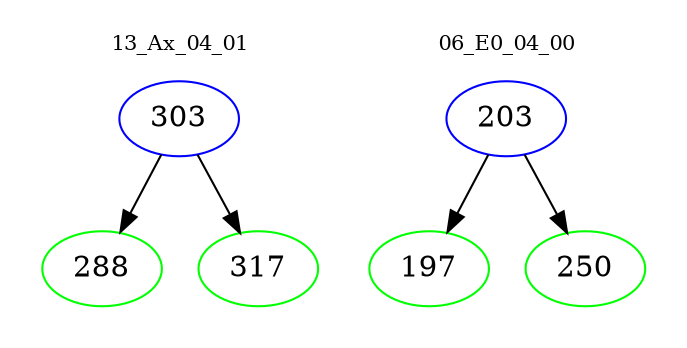 digraph{
subgraph cluster_0 {
color = white
label = "13_Ax_04_01";
fontsize=10;
T0_303 [label="303", color="blue"]
T0_303 -> T0_288 [color="black"]
T0_288 [label="288", color="green"]
T0_303 -> T0_317 [color="black"]
T0_317 [label="317", color="green"]
}
subgraph cluster_1 {
color = white
label = "06_E0_04_00";
fontsize=10;
T1_203 [label="203", color="blue"]
T1_203 -> T1_197 [color="black"]
T1_197 [label="197", color="green"]
T1_203 -> T1_250 [color="black"]
T1_250 [label="250", color="green"]
}
}

